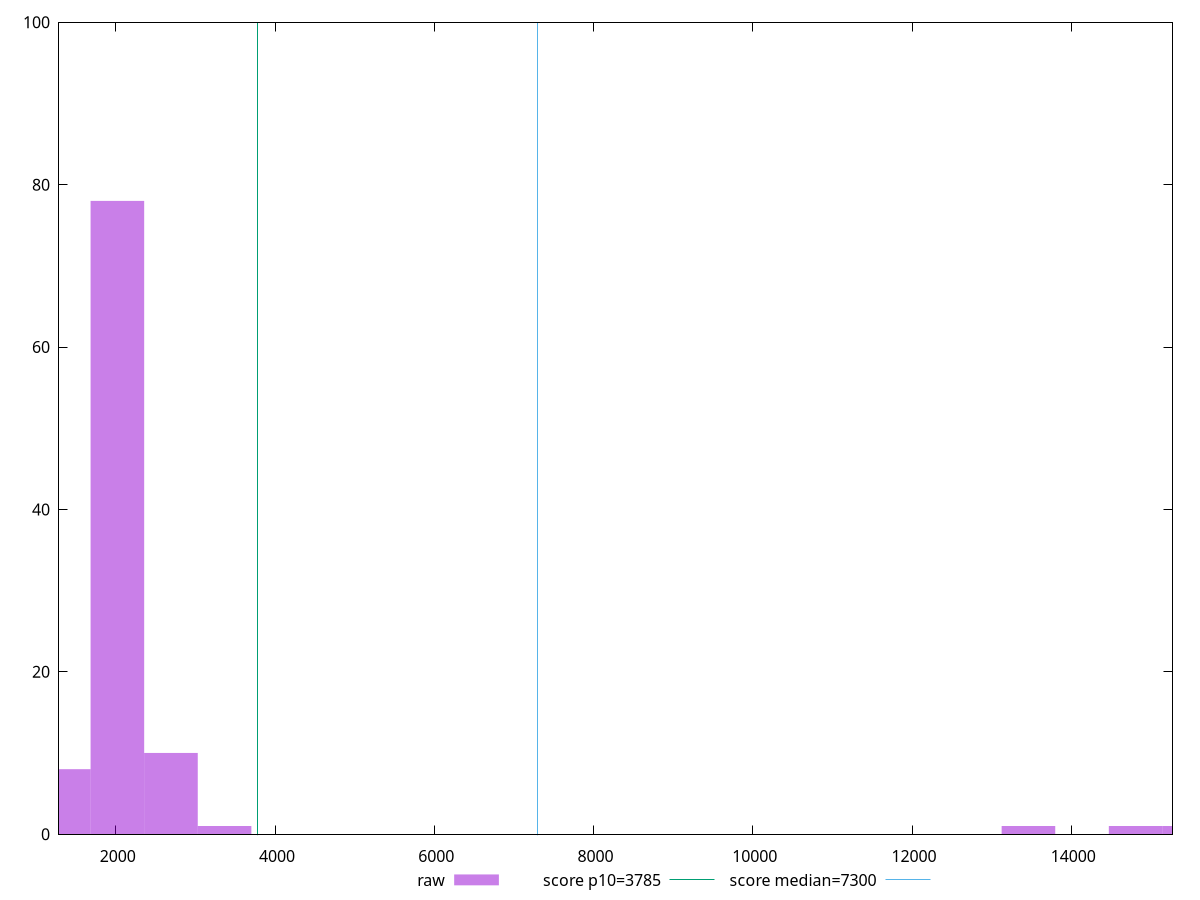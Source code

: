 reset

$raw <<EOF
13461.636892378698 1
14807.800581616566 1
15480.882426235501 1
2019.2455338568045 78
1346.1636892378697 8
2692.3273784757394 10
3365.4092230946744 1
EOF

set key outside below
set boxwidth 673.0818446189348
set xrange [1286.12:15270.888500000001]
set yrange [0:100]
set trange [0:100]
set style fill transparent solid 0.5 noborder

set parametric
set terminal svg size 640, 490 enhanced background rgb 'white'
set output "report/report_00029_2021-02-24T13-36-40.390Z/interactive/samples/agenda/raw/histogram.svg"

plot $raw title "raw" with boxes, \
     3785,t title "score p10=3785", \
     7300,t title "score median=7300"

reset
